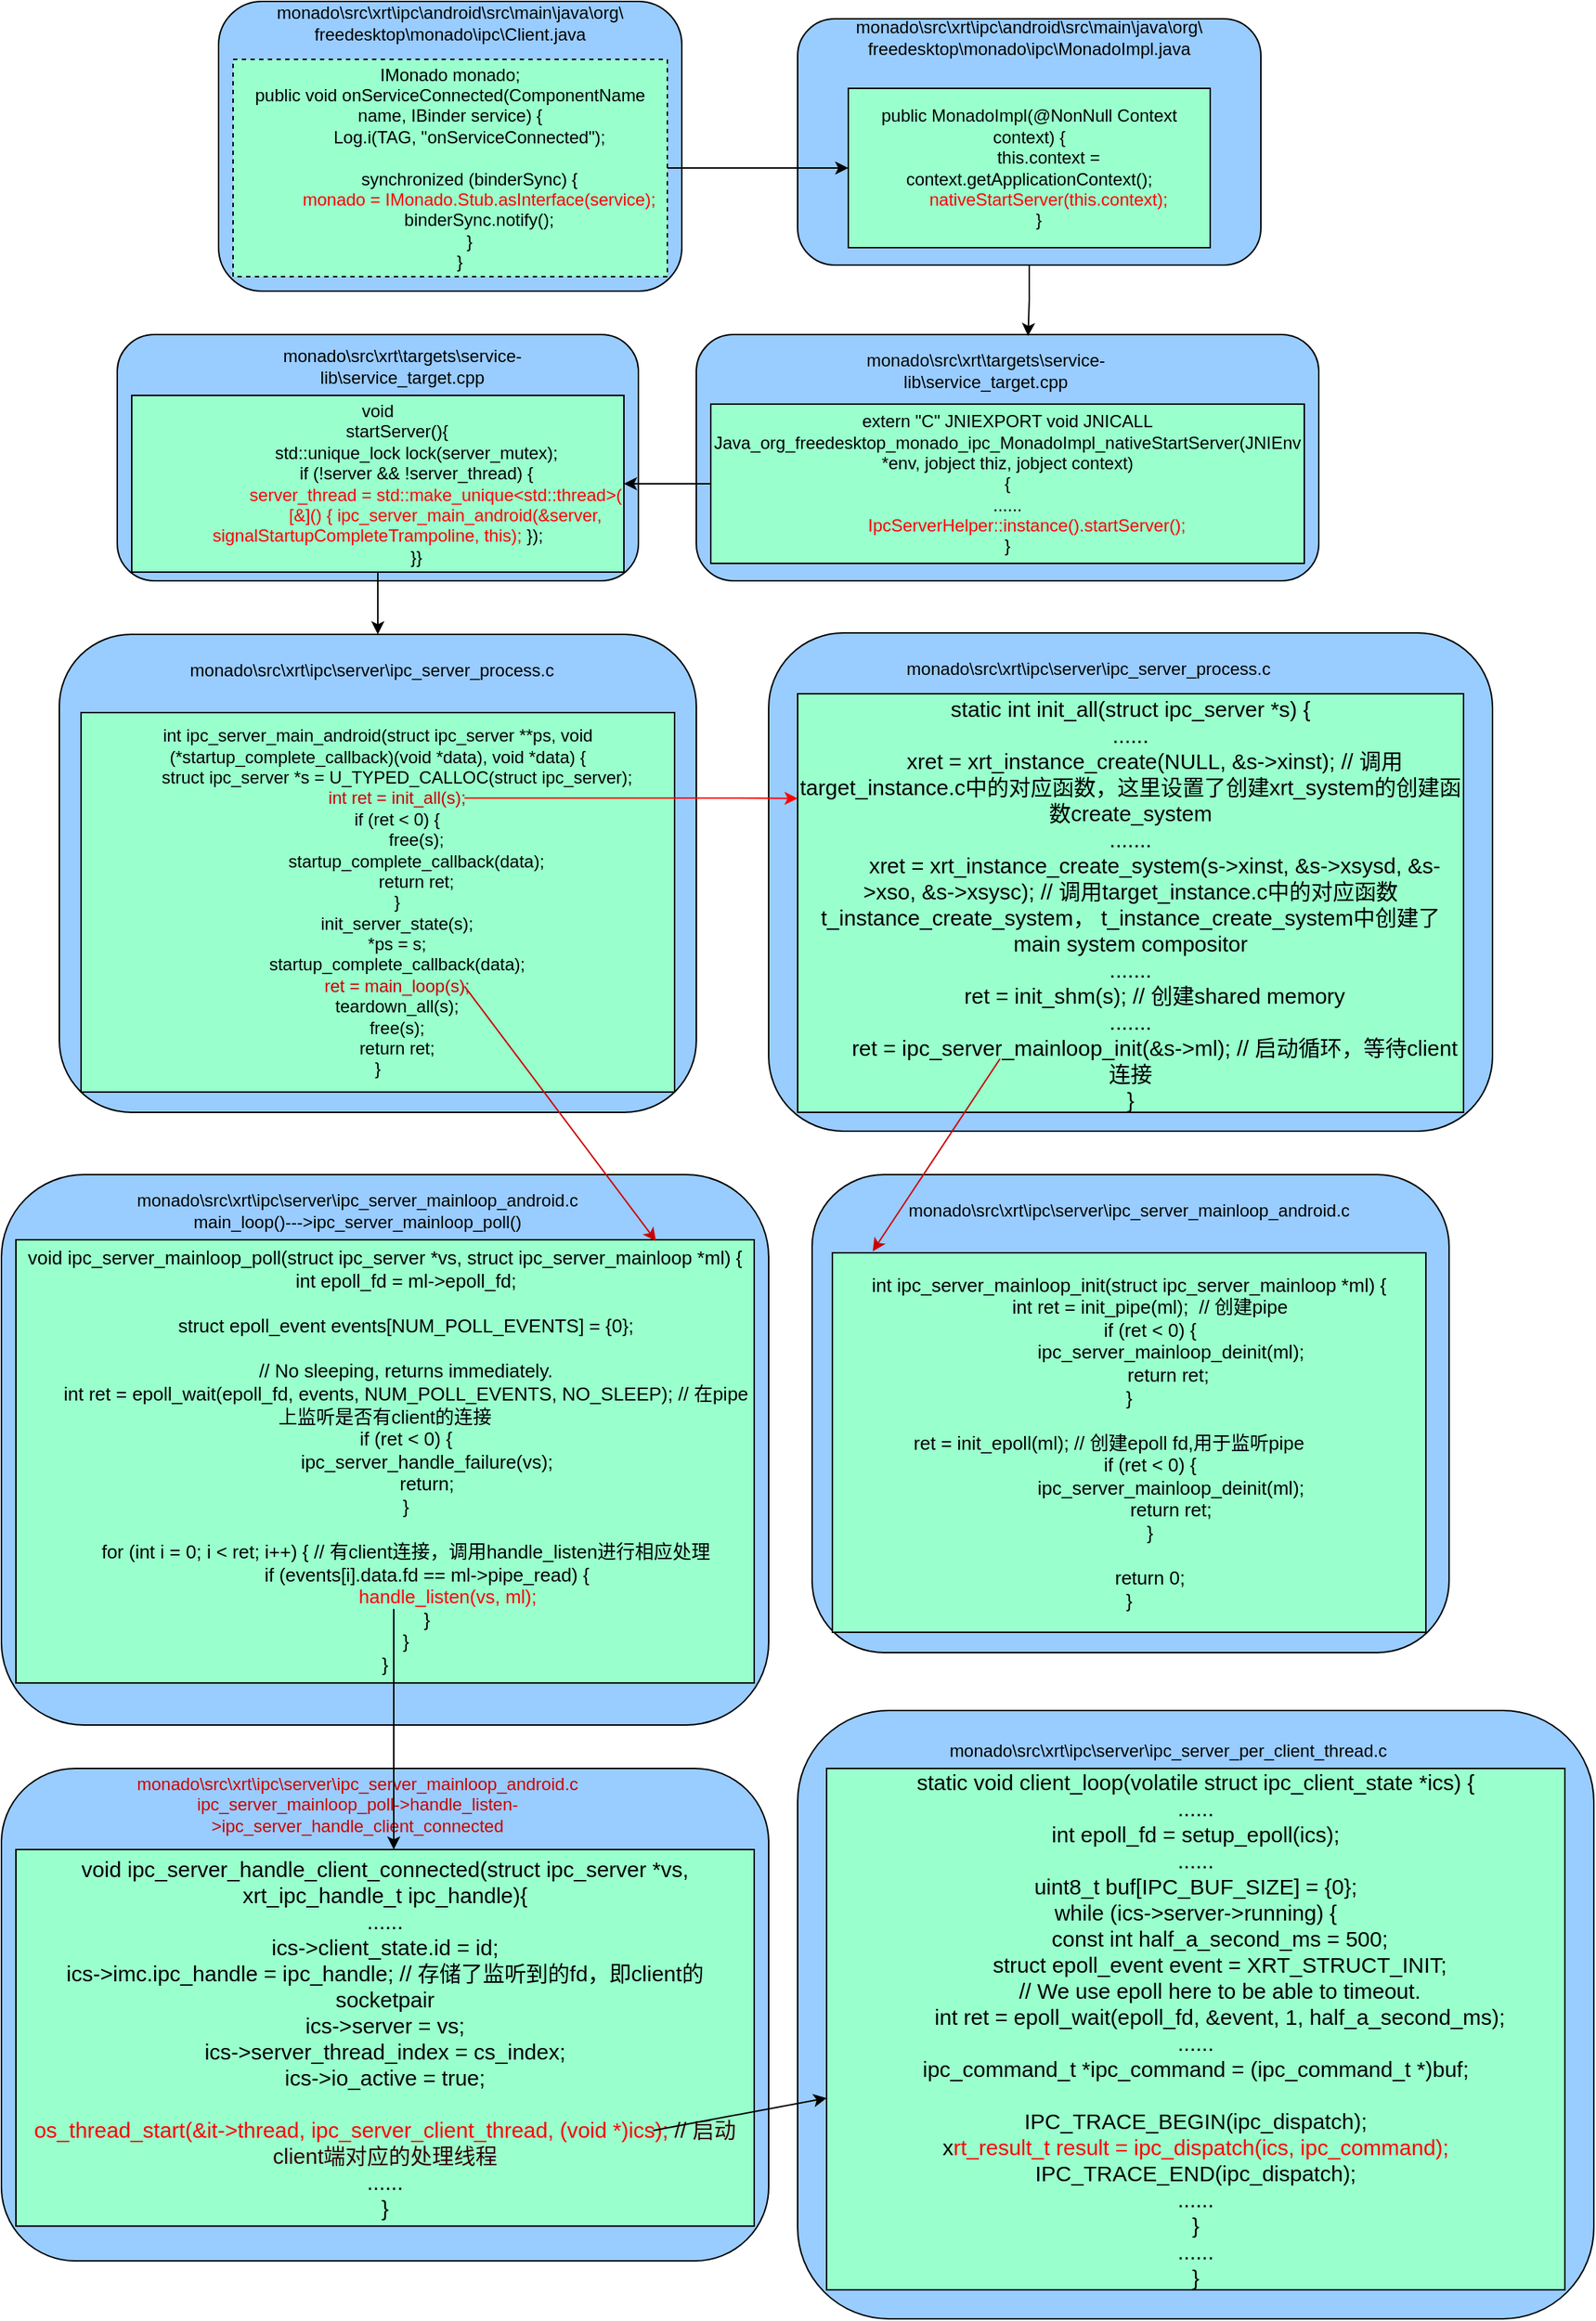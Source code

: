 <mxfile version="24.5.3" type="device">
  <diagram name="第 1 页" id="DjM0J3iRukNFVjdtuBvq">
    <mxGraphModel dx="1707" dy="434" grid="1" gridSize="10" guides="1" tooltips="1" connect="1" arrows="1" fold="1" page="1" pageScale="1" pageWidth="827" pageHeight="1169" math="0" shadow="0">
      <root>
        <mxCell id="0" />
        <mxCell id="1" parent="0" />
        <mxCell id="3gWC5cmQowpT4z6r7fdU-1" value="" style="rounded=1;whiteSpace=wrap;html=1;fillColor=#99CCFF;" vertex="1" parent="1">
          <mxGeometry x="40" y="10" width="320" height="200" as="geometry" />
        </mxCell>
        <mxCell id="3gWC5cmQowpT4z6r7fdU-2" value="monado\src\xrt\ipc\android\src\main\java\org\&lt;div&gt;freedesktop\monado\ipc\Client.java&lt;/div&gt;" style="text;html=1;align=center;verticalAlign=middle;whiteSpace=wrap;rounded=0;" vertex="1" parent="1">
          <mxGeometry x="170" y="10" width="60" height="30" as="geometry" />
        </mxCell>
        <mxCell id="3gWC5cmQowpT4z6r7fdU-3" value="&lt;font style=&quot;font-size: 12px;&quot;&gt;IMonado monado;&lt;/font&gt;&lt;div style=&quot;&quot;&gt;&lt;div style=&quot;&quot;&gt;&lt;font style=&quot;font-size: 12px;&quot;&gt;public void onServiceConnected(ComponentName name, IBinder service) {&lt;/font&gt;&lt;/div&gt;&lt;div style=&quot;&quot;&gt;&lt;font style=&quot;font-size: 12px;&quot;&gt;&amp;nbsp; &amp;nbsp; &amp;nbsp; &amp;nbsp; Log.i(TAG, &quot;onServiceConnected&quot;);&lt;/font&gt;&lt;/div&gt;&lt;div style=&quot;&quot;&gt;&lt;font style=&quot;font-size: 12px;&quot;&gt;&lt;br&gt;&lt;/font&gt;&lt;/div&gt;&lt;div style=&quot;&quot;&gt;&lt;font style=&quot;font-size: 12px;&quot;&gt;&amp;nbsp; &amp;nbsp; &amp;nbsp; &amp;nbsp; synchronized (binderSync) {&lt;/font&gt;&lt;/div&gt;&lt;div style=&quot;&quot;&gt;&lt;font style=&quot;font-size: 12px;&quot;&gt;&amp;nbsp; &amp;nbsp; &amp;nbsp; &amp;nbsp; &amp;nbsp; &amp;nbsp; &lt;font style=&quot;font-size: 12px;&quot; color=&quot;#ff0000&quot;&gt;monado = IMonado.Stub.asInterface(service);&lt;/font&gt;&lt;/font&gt;&lt;/div&gt;&lt;div style=&quot;&quot;&gt;&lt;font style=&quot;font-size: 12px;&quot;&gt;&amp;nbsp; &amp;nbsp; &amp;nbsp; &amp;nbsp; &amp;nbsp; &amp;nbsp; binderSync.notify();&lt;/font&gt;&lt;/div&gt;&lt;div style=&quot;&quot;&gt;&lt;font style=&quot;font-size: 12px;&quot;&gt;&amp;nbsp; &amp;nbsp; &amp;nbsp; &amp;nbsp; }&lt;/font&gt;&lt;/div&gt;&lt;div style=&quot;&quot;&gt;&lt;font style=&quot;font-size: 12px;&quot;&gt;&amp;nbsp; &amp;nbsp; }&lt;/font&gt;&lt;/div&gt;&lt;/div&gt;" style="rounded=0;whiteSpace=wrap;html=1;dashed=1;fillColor=#99FFCC;" vertex="1" parent="1">
          <mxGeometry x="50" y="50" width="300" height="150" as="geometry" />
        </mxCell>
        <mxCell id="3gWC5cmQowpT4z6r7fdU-4" value="" style="rounded=1;whiteSpace=wrap;html=1;fillColor=#99CCFF;" vertex="1" parent="1">
          <mxGeometry x="440" y="22" width="320" height="170" as="geometry" />
        </mxCell>
        <mxCell id="3gWC5cmQowpT4z6r7fdU-5" value="monado\src\xrt\ipc\android\src\main\java\org\&lt;div&gt;freedesktop\monado\ipc\MonadoImpl&lt;span style=&quot;background-color: initial;&quot;&gt;.java&lt;/span&gt;&lt;/div&gt;" style="text;html=1;align=center;verticalAlign=middle;whiteSpace=wrap;rounded=0;" vertex="1" parent="1">
          <mxGeometry x="570" y="20" width="60" height="30" as="geometry" />
        </mxCell>
        <mxCell id="3gWC5cmQowpT4z6r7fdU-6" value="&lt;div&gt;public MonadoImpl(@NonNull Context context) {&lt;/div&gt;&lt;div&gt;&amp;nbsp; &amp;nbsp; &amp;nbsp; &amp;nbsp; this.context = context.getApplicationContext();&lt;/div&gt;&lt;div&gt;&amp;nbsp; &amp;nbsp; &amp;nbsp; &amp;nbsp; &lt;font color=&quot;#ff0000&quot;&gt;nativeStartServer(this.context);&lt;/font&gt;&lt;/div&gt;&lt;div&gt;&amp;nbsp; &amp;nbsp; }&lt;/div&gt;" style="rounded=0;whiteSpace=wrap;html=1;fillColor=#99FFCC;" vertex="1" parent="1">
          <mxGeometry x="475" y="70" width="250" height="110" as="geometry" />
        </mxCell>
        <mxCell id="3gWC5cmQowpT4z6r7fdU-9" value="" style="rounded=1;whiteSpace=wrap;html=1;fillColor=#99CCFF;" vertex="1" parent="1">
          <mxGeometry x="370" y="240" width="430" height="170" as="geometry" />
        </mxCell>
        <mxCell id="3gWC5cmQowpT4z6r7fdU-10" value="&lt;div&gt;extern &quot;C&quot; JNIEXPORT void JNICALL&lt;/div&gt;&lt;div&gt;Java_org_freedesktop_monado_ipc_MonadoImpl_nativeStartServer(JNIEnv *env, jobject thiz, jobject context)&lt;/div&gt;&lt;div&gt;{&lt;/div&gt;&lt;div&gt;......&lt;/div&gt;&lt;div&gt;&lt;span style=&quot;white-space: normal;&quot;&gt;&lt;span style=&quot;white-space:pre&quot;&gt;&#x9;&lt;/span&gt;&lt;font color=&quot;#ff0000&quot;&gt;IpcServerHelper::instance().startServer();&lt;/font&gt;&lt;/span&gt;&lt;/div&gt;&lt;div&gt;}&lt;/div&gt;" style="rounded=0;whiteSpace=wrap;html=1;fillColor=#99FFCC;" vertex="1" parent="1">
          <mxGeometry x="380" y="288" width="410" height="110" as="geometry" />
        </mxCell>
        <mxCell id="3gWC5cmQowpT4z6r7fdU-11" value="monado\src\xrt\targets\service-lib\service_target.cpp" style="text;html=1;align=center;verticalAlign=middle;whiteSpace=wrap;rounded=0;" vertex="1" parent="1">
          <mxGeometry x="540" y="250" width="60" height="30" as="geometry" />
        </mxCell>
        <mxCell id="3gWC5cmQowpT4z6r7fdU-14" style="edgeStyle=orthogonalEdgeStyle;rounded=0;orthogonalLoop=1;jettySize=auto;html=1;" edge="1" parent="1" source="3gWC5cmQowpT4z6r7fdU-3" target="3gWC5cmQowpT4z6r7fdU-6">
          <mxGeometry relative="1" as="geometry" />
        </mxCell>
        <mxCell id="3gWC5cmQowpT4z6r7fdU-16" style="edgeStyle=orthogonalEdgeStyle;rounded=0;orthogonalLoop=1;jettySize=auto;html=1;entryX=0.533;entryY=0.006;entryDx=0;entryDy=0;entryPerimeter=0;" edge="1" parent="1" source="3gWC5cmQowpT4z6r7fdU-4" target="3gWC5cmQowpT4z6r7fdU-9">
          <mxGeometry relative="1" as="geometry" />
        </mxCell>
        <mxCell id="3gWC5cmQowpT4z6r7fdU-21" value="" style="rounded=1;whiteSpace=wrap;html=1;fillColor=#99CCFF;" vertex="1" parent="1">
          <mxGeometry x="-30" y="240" width="360" height="170" as="geometry" />
        </mxCell>
        <mxCell id="3gWC5cmQowpT4z6r7fdU-30" style="edgeStyle=orthogonalEdgeStyle;rounded=0;orthogonalLoop=1;jettySize=auto;html=1;" edge="1" parent="1" source="3gWC5cmQowpT4z6r7fdU-22" target="3gWC5cmQowpT4z6r7fdU-26">
          <mxGeometry relative="1" as="geometry" />
        </mxCell>
        <mxCell id="3gWC5cmQowpT4z6r7fdU-22" value="&lt;div&gt;void&lt;/div&gt;&lt;div&gt;&lt;span style=&quot;white-space: normal;&quot;&gt;&lt;span style=&quot;white-space:pre&quot;&gt;&#x9;&lt;/span&gt;startServer()&lt;/span&gt;&lt;span style=&quot;background-color: initial;&quot;&gt;{&lt;/span&gt;&lt;/div&gt;&lt;div&gt;&lt;span style=&quot;white-space: normal;&quot;&gt;&lt;span style=&quot;white-space:pre&quot;&gt;&#x9;&#x9;&lt;/span&gt;std::unique_lock lock(server_mutex);&lt;/span&gt;&lt;/div&gt;&lt;div&gt;&lt;span style=&quot;white-space: normal;&quot;&gt;&lt;span style=&quot;white-space:pre&quot;&gt;&#x9;&#x9;&lt;/span&gt;if (!server &amp;amp;&amp;amp; !server_thread) {&lt;/span&gt;&lt;/div&gt;&lt;div&gt;&lt;span style=&quot;white-space: normal;&quot;&gt;&lt;span style=&quot;white-space:pre&quot;&gt;&#x9;&#x9;&#x9;&lt;/span&gt;&lt;font color=&quot;#ff0000&quot;&gt;server_thread = std::make_unique&amp;lt;std::thread&amp;gt;(&lt;/font&gt;&lt;/span&gt;&lt;/div&gt;&lt;div&gt;&lt;span style=&quot;white-space: normal;&quot;&gt;&lt;font color=&quot;#ff0000&quot;&gt;&lt;span style=&quot;white-space:pre&quot;&gt;&#x9;&#x9;&#x9;&lt;/span&gt;&amp;nbsp; &amp;nbsp; [&amp;amp;]() { ipc_server_main_android(&amp;amp;server, signalStartupCompleteTrampoline, this);&lt;/font&gt; });&lt;/span&gt;&lt;/div&gt;&lt;div&gt;&lt;span style=&quot;white-space: normal;&quot;&gt;&lt;span style=&quot;white-space:pre&quot;&gt;&#x9;&#x9;&lt;/span&gt;}&lt;/span&gt;&lt;span style=&quot;background-color: initial;&quot;&gt;}&lt;/span&gt;&lt;/div&gt;" style="rounded=0;whiteSpace=wrap;html=1;fillColor=#99FFCC;" vertex="1" parent="1">
          <mxGeometry x="-20" y="282" width="340" height="122" as="geometry" />
        </mxCell>
        <mxCell id="3gWC5cmQowpT4z6r7fdU-23" value="monado\src\xrt\targets\service-lib\service_target.cpp" style="text;html=1;align=center;verticalAlign=middle;whiteSpace=wrap;rounded=0;" vertex="1" parent="1">
          <mxGeometry x="137" y="247" width="60" height="30" as="geometry" />
        </mxCell>
        <mxCell id="3gWC5cmQowpT4z6r7fdU-25" style="edgeStyle=orthogonalEdgeStyle;rounded=0;orthogonalLoop=1;jettySize=auto;html=1;" edge="1" parent="1" source="3gWC5cmQowpT4z6r7fdU-10" target="3gWC5cmQowpT4z6r7fdU-22">
          <mxGeometry relative="1" as="geometry" />
        </mxCell>
        <mxCell id="3gWC5cmQowpT4z6r7fdU-26" value="" style="rounded=1;whiteSpace=wrap;html=1;fillColor=#99CCFF;" vertex="1" parent="1">
          <mxGeometry x="-70" y="447" width="440" height="330" as="geometry" />
        </mxCell>
        <mxCell id="3gWC5cmQowpT4z6r7fdU-27" value="&lt;div&gt;int&amp;nbsp;&lt;span style=&quot;background-color: initial;&quot;&gt;ipc_server_main_android(struct ipc_server **ps, void (*startup_complete_callback)(void *data), void *data)&amp;nbsp;&lt;/span&gt;&lt;span style=&quot;background-color: initial;&quot;&gt;{&lt;/span&gt;&lt;/div&gt;&lt;div&gt;&lt;span style=&quot;white-space: normal;&quot;&gt;&lt;span style=&quot;white-space:pre&quot;&gt;&#x9;&lt;/span&gt;struct ipc_server *s = U_TYPED_CALLOC(struct ipc_server);&lt;/span&gt;&lt;/div&gt;&lt;div&gt;&lt;span style=&quot;white-space: normal;&quot;&gt;&lt;span style=&quot;white-space:pre&quot;&gt;&#x9;&lt;/span&gt;&lt;font color=&quot;#cc0000&quot;&gt;int ret = init_all(s);&lt;/font&gt;&lt;/span&gt;&lt;/div&gt;&lt;div&gt;&lt;span style=&quot;white-space: normal;&quot;&gt;&lt;span style=&quot;white-space:pre&quot;&gt;&#x9;&lt;/span&gt;if (ret &amp;lt; 0) {&lt;/span&gt;&lt;/div&gt;&lt;div&gt;&lt;span style=&quot;white-space: normal;&quot;&gt;&lt;span style=&quot;white-space:pre&quot;&gt;&#x9;&#x9;&lt;/span&gt;free(s);&lt;/span&gt;&lt;/div&gt;&lt;div&gt;&lt;span style=&quot;white-space: normal;&quot;&gt;&lt;span style=&quot;white-space:pre&quot;&gt;&#x9;&#x9;&lt;/span&gt;startup_complete_callback(data);&lt;/span&gt;&lt;/div&gt;&lt;div&gt;&lt;span style=&quot;white-space: normal;&quot;&gt;&lt;span style=&quot;white-space:pre&quot;&gt;&#x9;&#x9;&lt;/span&gt;return ret;&lt;/span&gt;&lt;/div&gt;&lt;div&gt;&lt;span style=&quot;white-space: normal;&quot;&gt;&lt;span style=&quot;white-space:pre&quot;&gt;&#x9;&lt;/span&gt;}&lt;/span&gt;&lt;/div&gt;&lt;div&gt;&lt;span style=&quot;white-space: normal;&quot;&gt;&lt;span style=&quot;white-space:pre&quot;&gt;&#x9;&lt;/span&gt;init_server_state(s);&lt;/span&gt;&lt;/div&gt;&lt;div&gt;&lt;span style=&quot;white-space: normal;&quot;&gt;&lt;span style=&quot;white-space:pre&quot;&gt;&#x9;&lt;/span&gt;*ps = s;&lt;/span&gt;&lt;/div&gt;&lt;div&gt;&lt;span style=&quot;white-space: normal;&quot;&gt;&lt;span style=&quot;white-space:pre&quot;&gt;&#x9;&lt;/span&gt;startup_complete_callback(data);&lt;/span&gt;&lt;/div&gt;&lt;div&gt;&lt;span style=&quot;white-space: normal;&quot;&gt;&lt;span style=&quot;white-space:pre&quot;&gt;&#x9;&lt;/span&gt;&lt;font color=&quot;#cc0000&quot;&gt;ret = main_loop(s);&lt;/font&gt;&lt;/span&gt;&lt;/div&gt;&lt;div&gt;&lt;span style=&quot;white-space: normal;&quot;&gt;&lt;span style=&quot;white-space:pre&quot;&gt;&#x9;&lt;/span&gt;teardown_all(s);&lt;/span&gt;&lt;/div&gt;&lt;div&gt;&lt;span style=&quot;white-space: normal;&quot;&gt;&lt;span style=&quot;white-space:pre&quot;&gt;&#x9;&lt;/span&gt;free(s);&lt;/span&gt;&lt;/div&gt;&lt;div&gt;&lt;span style=&quot;white-space: normal;&quot;&gt;&lt;span style=&quot;white-space:pre&quot;&gt;&#x9;&lt;/span&gt;return ret;&lt;/span&gt;&lt;/div&gt;&lt;div&gt;}&lt;/div&gt;" style="rounded=0;whiteSpace=wrap;html=1;fillColor=#99FFCC;" vertex="1" parent="1">
          <mxGeometry x="-55" y="501" width="410" height="262" as="geometry" />
        </mxCell>
        <mxCell id="3gWC5cmQowpT4z6r7fdU-28" value="monado\src\xrt\ipc\server\ipc_server_process.c" style="text;html=1;align=center;verticalAlign=middle;whiteSpace=wrap;rounded=0;" vertex="1" parent="1">
          <mxGeometry x="116" y="457" width="60" height="30" as="geometry" />
        </mxCell>
        <mxCell id="3gWC5cmQowpT4z6r7fdU-31" value="" style="rounded=1;whiteSpace=wrap;html=1;fillColor=#99CCFF;" vertex="1" parent="1">
          <mxGeometry x="420" y="446" width="500" height="344" as="geometry" />
        </mxCell>
        <mxCell id="3gWC5cmQowpT4z6r7fdU-32" value="&lt;div style=&quot;font-size: 15px;&quot;&gt;&lt;font style=&quot;font-size: 15px;&quot;&gt;static int&amp;nbsp;&lt;span style=&quot;background-color: initial;&quot;&gt;init_all(struct ipc_server *s)&amp;nbsp;&lt;/span&gt;&lt;span style=&quot;background-color: initial;&quot;&gt;{&lt;/span&gt;&lt;/font&gt;&lt;/div&gt;&lt;div style=&quot;font-size: 15px;&quot;&gt;&lt;span style=&quot;background-color: initial;&quot;&gt;&lt;font style=&quot;font-size: 15px;&quot;&gt;......&lt;/font&gt;&lt;/span&gt;&lt;/div&gt;&lt;div style=&quot;font-size: 15px;&quot;&gt;&lt;font style=&quot;font-size: 15px;&quot;&gt;&lt;span style=&quot;white-space: normal;&quot;&gt;&lt;span style=&quot;white-space:pre&quot;&gt;&#x9;&lt;/span&gt;xret = xrt_instance_create(NULL, &amp;amp;s-&amp;gt;xinst); // 调用target_instance.c中的对应函数，这里设置了创建xrt_system的创建函数&lt;/span&gt;&lt;span style=&quot;background-color: initial;&quot;&gt;create_system&lt;/span&gt;&lt;/font&gt;&lt;/div&gt;&lt;div style=&quot;font-size: 15px;&quot;&gt;&lt;span style=&quot;white-space: normal;&quot;&gt;&lt;font style=&quot;font-size: 15px;&quot;&gt;.......&lt;/font&gt;&lt;/span&gt;&lt;/div&gt;&lt;div style=&quot;font-size: 15px;&quot;&gt;&lt;font style=&quot;font-size: 15px;&quot;&gt;&lt;span style=&quot;white-space: normal;&quot;&gt;&lt;span style=&quot;white-space:pre&quot;&gt;&#x9;&lt;/span&gt;xret = xrt_instance_create_system(s-&amp;gt;xinst, &amp;amp;s-&amp;gt;xsysd, &amp;amp;s-&amp;gt;xso, &amp;amp;s-&amp;gt;xsysc); //&amp;nbsp;&lt;/span&gt;&lt;span style=&quot;background-color: initial;&quot;&gt;调用target_instance.c中的对应函数&lt;/span&gt;&lt;span style=&quot;background-color: initial;&quot;&gt;t_instance_create_system，&amp;nbsp;&lt;/span&gt;&lt;span style=&quot;background-color: initial;&quot;&gt;t_instance_create_system中创建了&lt;/span&gt;&lt;span style=&quot;background-color: initial;&quot;&gt;main system compositor&lt;/span&gt;&lt;/font&gt;&lt;/div&gt;&lt;div style=&quot;font-size: 15px;&quot;&gt;&lt;span style=&quot;white-space: normal;&quot;&gt;&lt;font style=&quot;font-size: 15px;&quot;&gt;.......&lt;/font&gt;&lt;/span&gt;&lt;/div&gt;&lt;div style=&quot;font-size: 15px;&quot;&gt;&lt;span style=&quot;white-space: normal;&quot;&gt;&lt;font style=&quot;font-size: 15px;&quot;&gt;&lt;span style=&quot;white-space:pre&quot;&gt;&#x9;&lt;/span&gt;ret = init_shm(s); // 创建shared memory&lt;/font&gt;&lt;/span&gt;&lt;/div&gt;&lt;div style=&quot;font-size: 15px;&quot;&gt;&lt;span style=&quot;white-space: normal;&quot;&gt;&lt;font style=&quot;font-size: 15px;&quot;&gt;.......&lt;/font&gt;&lt;/span&gt;&lt;/div&gt;&lt;div style=&quot;font-size: 15px;&quot;&gt;&lt;span style=&quot;white-space: normal;&quot;&gt;&lt;font style=&quot;font-size: 15px;&quot;&gt;&lt;span style=&quot;white-space:pre&quot;&gt;&#x9;&lt;/span&gt;ret = ipc_server_mainloop_init(&amp;amp;s-&amp;gt;ml); // 启动循环，等待client连接&lt;/font&gt;&lt;/span&gt;&lt;/div&gt;&lt;div style=&quot;font-size: 15px;&quot;&gt;&lt;font style=&quot;font-size: 15px;&quot;&gt;}&lt;/font&gt;&lt;/div&gt;" style="rounded=0;whiteSpace=wrap;html=1;fillColor=#99FFCC;" vertex="1" parent="1">
          <mxGeometry x="440" y="488" width="460" height="289" as="geometry" />
        </mxCell>
        <mxCell id="3gWC5cmQowpT4z6r7fdU-33" value="monado\src\xrt\ipc\server\ipc_server_process.c" style="text;html=1;align=center;verticalAlign=middle;whiteSpace=wrap;rounded=0;" vertex="1" parent="1">
          <mxGeometry x="611" y="456" width="60" height="30" as="geometry" />
        </mxCell>
        <mxCell id="3gWC5cmQowpT4z6r7fdU-34" style="edgeStyle=orthogonalEdgeStyle;rounded=0;orthogonalLoop=1;jettySize=auto;html=1;entryX=0;entryY=0.25;entryDx=0;entryDy=0;exitX=0.646;exitY=0.225;exitDx=0;exitDy=0;exitPerimeter=0;strokeColor=#FF0000;" edge="1" parent="1" source="3gWC5cmQowpT4z6r7fdU-27" target="3gWC5cmQowpT4z6r7fdU-32">
          <mxGeometry relative="1" as="geometry">
            <mxPoint x="430" y="633" as="targetPoint" />
          </mxGeometry>
        </mxCell>
        <mxCell id="3gWC5cmQowpT4z6r7fdU-35" value="" style="rounded=1;whiteSpace=wrap;html=1;fillColor=#99CCFF;" vertex="1" parent="1">
          <mxGeometry x="-110" y="820" width="530" height="380" as="geometry" />
        </mxCell>
        <mxCell id="3gWC5cmQowpT4z6r7fdU-36" value="&lt;div style=&quot;font-size: 13px;&quot;&gt;&lt;font style=&quot;font-size: 13px;&quot;&gt;void&amp;nbsp;&lt;span style=&quot;background-color: initial;&quot;&gt;ipc_server_mainloop_poll(struct ipc_server *vs, struct ipc_server_mainloop *ml)&amp;nbsp;&lt;/span&gt;&lt;span style=&quot;background-color: initial;&quot;&gt;{&lt;/span&gt;&lt;/font&gt;&lt;/div&gt;&lt;div style=&quot;font-size: 13px;&quot;&gt;&lt;span style=&quot;white-space: normal;&quot;&gt;&lt;font style=&quot;font-size: 13px;&quot;&gt;&lt;span style=&quot;white-space:pre&quot;&gt;&#x9;&lt;/span&gt;int epoll_fd = ml-&amp;gt;epoll_fd;&lt;/font&gt;&lt;/span&gt;&lt;/div&gt;&lt;div style=&quot;font-size: 13px;&quot;&gt;&lt;font style=&quot;font-size: 13px;&quot;&gt;&lt;br&gt;&lt;/font&gt;&lt;/div&gt;&lt;div style=&quot;font-size: 13px;&quot;&gt;&lt;span style=&quot;white-space: normal;&quot;&gt;&lt;font style=&quot;font-size: 13px;&quot;&gt;&lt;span style=&quot;white-space:pre&quot;&gt;&#x9;&lt;/span&gt;struct epoll_event events[NUM_POLL_EVENTS] = {0};&lt;/font&gt;&lt;/span&gt;&lt;/div&gt;&lt;div style=&quot;font-size: 13px;&quot;&gt;&lt;font style=&quot;font-size: 13px;&quot;&gt;&lt;br&gt;&lt;/font&gt;&lt;/div&gt;&lt;div style=&quot;font-size: 13px;&quot;&gt;&lt;span style=&quot;white-space: normal;&quot;&gt;&lt;font style=&quot;font-size: 13px;&quot;&gt;&lt;span style=&quot;white-space:pre&quot;&gt;&#x9;&lt;/span&gt;// No sleeping, returns immediately.&lt;/font&gt;&lt;/span&gt;&lt;/div&gt;&lt;div style=&quot;font-size: 13px;&quot;&gt;&lt;span style=&quot;white-space: normal;&quot;&gt;&lt;font style=&quot;font-size: 13px;&quot;&gt;&lt;span style=&quot;white-space:pre&quot;&gt;&#x9;&lt;/span&gt;int ret = epoll_wait(epoll_fd, events, NUM_POLL_EVENTS, NO_SLEEP); // 在pipe上监听是否有client的连接&lt;/font&gt;&lt;/span&gt;&lt;/div&gt;&lt;div style=&quot;font-size: 13px;&quot;&gt;&lt;span style=&quot;white-space: normal;&quot;&gt;&lt;font style=&quot;font-size: 13px;&quot;&gt;&lt;span style=&quot;white-space:pre&quot;&gt;&#x9;&lt;/span&gt;if (ret &amp;lt; 0) {&lt;/font&gt;&lt;/span&gt;&lt;/div&gt;&lt;div style=&quot;font-size: 13px;&quot;&gt;&lt;span style=&quot;white-space: normal;&quot;&gt;&lt;font style=&quot;font-size: 13px;&quot;&gt;&lt;span style=&quot;white-space:pre&quot;&gt;&#x9;&#x9;&lt;/span&gt;ipc_server_handle_failure(vs);&lt;/font&gt;&lt;/span&gt;&lt;/div&gt;&lt;div style=&quot;font-size: 13px;&quot;&gt;&lt;span style=&quot;white-space: normal;&quot;&gt;&lt;font style=&quot;font-size: 13px;&quot;&gt;&lt;span style=&quot;white-space:pre&quot;&gt;&#x9;&#x9;&lt;/span&gt;return;&lt;/font&gt;&lt;/span&gt;&lt;/div&gt;&lt;div style=&quot;font-size: 13px;&quot;&gt;&lt;span style=&quot;white-space: normal;&quot;&gt;&lt;font style=&quot;font-size: 13px;&quot;&gt;&lt;span style=&quot;white-space:pre&quot;&gt;&#x9;&lt;/span&gt;}&lt;/font&gt;&lt;/span&gt;&lt;/div&gt;&lt;div style=&quot;font-size: 13px;&quot;&gt;&lt;font style=&quot;font-size: 13px;&quot;&gt;&lt;br&gt;&lt;/font&gt;&lt;/div&gt;&lt;div style=&quot;font-size: 13px;&quot;&gt;&lt;font style=&quot;font-size: 13px;&quot;&gt;&lt;span style=&quot;white-space: normal;&quot;&gt;&lt;span style=&quot;white-space:pre&quot;&gt;&#x9;&lt;/span&gt;for (int i = 0; i &amp;lt; ret; i++) { // 有client连接，调用&lt;/span&gt;&lt;span style=&quot;background-color: initial;&quot;&gt;handle_listen进行相应处理&lt;/span&gt;&lt;/font&gt;&lt;/div&gt;&lt;div style=&quot;font-size: 13px;&quot;&gt;&lt;span style=&quot;white-space: normal;&quot;&gt;&lt;font style=&quot;font-size: 13px;&quot;&gt;&lt;span style=&quot;white-space:pre&quot;&gt;&#x9;&#x9;&lt;/span&gt;if (events[i].data.fd == ml-&amp;gt;pipe_read) {&lt;/font&gt;&lt;/span&gt;&lt;/div&gt;&lt;div style=&quot;font-size: 13px;&quot;&gt;&lt;span style=&quot;white-space: normal;&quot;&gt;&lt;font style=&quot;font-size: 13px;&quot;&gt;&lt;span style=&quot;white-space:pre&quot;&gt;&#x9;&#x9;&#x9;&lt;/span&gt;&lt;font color=&quot;#ff0000&quot;&gt;handle_listen(vs, ml);&lt;/font&gt;&lt;/font&gt;&lt;/span&gt;&lt;/div&gt;&lt;div style=&quot;font-size: 13px;&quot;&gt;&lt;span style=&quot;white-space: normal;&quot;&gt;&lt;font style=&quot;font-size: 13px;&quot;&gt;&lt;span style=&quot;white-space:pre&quot;&gt;&#x9;&#x9;&lt;/span&gt;}&lt;/font&gt;&lt;/span&gt;&lt;/div&gt;&lt;div style=&quot;font-size: 13px;&quot;&gt;&lt;span style=&quot;white-space: normal;&quot;&gt;&lt;font style=&quot;font-size: 13px;&quot;&gt;&lt;span style=&quot;white-space:pre&quot;&gt;&#x9;&lt;/span&gt;}&lt;/font&gt;&lt;/span&gt;&lt;/div&gt;&lt;div style=&quot;font-size: 13px;&quot;&gt;&lt;font style=&quot;font-size: 13px;&quot;&gt;}&lt;/font&gt;&lt;/div&gt;" style="rounded=0;whiteSpace=wrap;html=1;fillColor=#99FFCC;" vertex="1" parent="1">
          <mxGeometry x="-100" y="865" width="510" height="306" as="geometry" />
        </mxCell>
        <mxCell id="3gWC5cmQowpT4z6r7fdU-37" value="&lt;div&gt;monado\src\xrt\ipc\server\ipc_server_mainloop_android.c&lt;br&gt;&lt;/div&gt;&lt;div&gt;main_loop()---&amp;gt;ipc_server_mainloop_poll()&lt;/div&gt;" style="text;html=1;align=center;verticalAlign=middle;whiteSpace=wrap;rounded=0;" vertex="1" parent="1">
          <mxGeometry x="106" y="830" width="60" height="30" as="geometry" />
        </mxCell>
        <mxCell id="3gWC5cmQowpT4z6r7fdU-41" value="" style="rounded=1;whiteSpace=wrap;html=1;fillColor=#99CCFF;" vertex="1" parent="1">
          <mxGeometry x="450" y="820" width="440" height="330" as="geometry" />
        </mxCell>
        <mxCell id="3gWC5cmQowpT4z6r7fdU-42" value="&lt;div style=&quot;font-size: 13px;&quot;&gt;&lt;font style=&quot;font-size: 13px;&quot;&gt;int&amp;nbsp;&lt;span style=&quot;background-color: initial;&quot;&gt;ipc_server_mainloop_init(struct ipc_server_mainloop *ml)&amp;nbsp;&lt;/span&gt;&lt;span style=&quot;background-color: initial;&quot;&gt;{&lt;/span&gt;&lt;/font&gt;&lt;/div&gt;&lt;div style=&quot;font-size: 13px;&quot;&gt;&lt;span style=&quot;white-space: normal;&quot;&gt;&lt;font style=&quot;font-size: 13px;&quot;&gt;&lt;span style=&quot;white-space:pre&quot;&gt;&#x9;&lt;/span&gt;int ret = init_pipe(ml);&amp;nbsp; // 创建pipe&lt;/font&gt;&lt;/span&gt;&lt;/div&gt;&lt;div style=&quot;font-size: 13px;&quot;&gt;&lt;span style=&quot;white-space: normal;&quot;&gt;&lt;font style=&quot;font-size: 13px;&quot;&gt;&lt;span style=&quot;white-space:pre&quot;&gt;&#x9;&lt;/span&gt;if (ret &amp;lt; 0) {&lt;/font&gt;&lt;/span&gt;&lt;/div&gt;&lt;div style=&quot;font-size: 13px;&quot;&gt;&lt;span style=&quot;white-space: normal;&quot;&gt;&lt;font style=&quot;font-size: 13px;&quot;&gt;&lt;span style=&quot;white-space:pre&quot;&gt;&#x9;&#x9;&lt;/span&gt;ipc_server_mainloop_deinit(ml);&lt;/font&gt;&lt;/span&gt;&lt;/div&gt;&lt;div style=&quot;font-size: 13px;&quot;&gt;&lt;span style=&quot;white-space: normal;&quot;&gt;&lt;font style=&quot;font-size: 13px;&quot;&gt;&lt;span style=&quot;white-space:pre&quot;&gt;&#x9;&#x9;&lt;/span&gt;return ret;&amp;nbsp;&lt;/font&gt;&lt;/span&gt;&lt;/div&gt;&lt;div style=&quot;font-size: 13px;&quot;&gt;&lt;span style=&quot;background-color: initial;&quot;&gt;&lt;font style=&quot;font-size: 13px;&quot;&gt;}&lt;/font&gt;&lt;/span&gt;&lt;/div&gt;&lt;div style=&quot;font-size: 13px;&quot;&gt;&lt;span style=&quot;background-color: initial;&quot;&gt;&lt;font style=&quot;font-size: 13px;&quot;&gt;&lt;br&gt;&lt;/font&gt;&lt;/span&gt;&lt;/div&gt;&lt;div style=&quot;text-align: justify; font-size: 13px;&quot;&gt;&lt;span style=&quot;white-space: normal;&quot;&gt;&lt;font style=&quot;font-size: 13px;&quot;&gt;&lt;span style=&quot;white-space:pre&quot;&gt;&#x9;&lt;/span&gt;ret = init_epoll(ml); // 创建epoll fd,用于监听pipe&lt;/font&gt;&lt;/span&gt;&lt;/div&gt;&lt;div style=&quot;font-size: 13px;&quot;&gt;&lt;span style=&quot;white-space: normal;&quot;&gt;&lt;font style=&quot;font-size: 13px;&quot;&gt;&lt;span style=&quot;white-space:pre&quot;&gt;&#x9;&lt;/span&gt;if (ret &amp;lt; 0) {&lt;/font&gt;&lt;/span&gt;&lt;/div&gt;&lt;div style=&quot;font-size: 13px;&quot;&gt;&lt;span style=&quot;white-space: normal;&quot;&gt;&lt;font style=&quot;font-size: 13px;&quot;&gt;&lt;span style=&quot;white-space:pre&quot;&gt;&#x9;&#x9;&lt;/span&gt;ipc_server_mainloop_deinit(ml);&lt;/font&gt;&lt;/span&gt;&lt;/div&gt;&lt;div style=&quot;font-size: 13px;&quot;&gt;&lt;span style=&quot;white-space: normal;&quot;&gt;&lt;font style=&quot;font-size: 13px;&quot;&gt;&lt;span style=&quot;white-space:pre&quot;&gt;&#x9;&#x9;&lt;/span&gt;return ret;&lt;/font&gt;&lt;/span&gt;&lt;/div&gt;&lt;div style=&quot;font-size: 13px;&quot;&gt;&lt;span style=&quot;white-space: normal;&quot;&gt;&lt;font style=&quot;font-size: 13px;&quot;&gt;&lt;span style=&quot;white-space:pre&quot;&gt;&#x9;&lt;/span&gt;}&lt;/font&gt;&lt;/span&gt;&lt;/div&gt;&lt;div style=&quot;font-size: 13px;&quot;&gt;&lt;font style=&quot;font-size: 13px;&quot;&gt;&lt;br&gt;&lt;/font&gt;&lt;/div&gt;&lt;div style=&quot;font-size: 13px;&quot;&gt;&lt;span style=&quot;white-space: normal;&quot;&gt;&lt;font style=&quot;font-size: 13px;&quot;&gt;&lt;span style=&quot;white-space:pre&quot;&gt;&#x9;&lt;/span&gt;return 0;&lt;/font&gt;&lt;/span&gt;&lt;/div&gt;&lt;div style=&quot;font-size: 13px;&quot;&gt;&lt;font style=&quot;font-size: 13px;&quot;&gt;}&lt;/font&gt;&lt;/div&gt;" style="rounded=0;whiteSpace=wrap;html=1;fillColor=#99FFCC;" vertex="1" parent="1">
          <mxGeometry x="464" y="874" width="410" height="262" as="geometry" />
        </mxCell>
        <mxCell id="3gWC5cmQowpT4z6r7fdU-43" value="&lt;div&gt;&lt;span style=&quot;background-color: initial;&quot;&gt;monado\src\xrt\ipc\server\ipc_server_mainloop_android.c&lt;/span&gt;&lt;br&gt;&lt;/div&gt;" style="text;html=1;align=center;verticalAlign=middle;whiteSpace=wrap;rounded=0;" vertex="1" parent="1">
          <mxGeometry x="639" y="830" width="60" height="30" as="geometry" />
        </mxCell>
        <mxCell id="3gWC5cmQowpT4z6r7fdU-44" value="" style="endArrow=classic;html=1;rounded=0;exitX=0.304;exitY=0.872;exitDx=0;exitDy=0;exitPerimeter=0;entryX=0.068;entryY=-0.004;entryDx=0;entryDy=0;entryPerimeter=0;strokeColor=#CC0000;" edge="1" parent="1" source="3gWC5cmQowpT4z6r7fdU-32" target="3gWC5cmQowpT4z6r7fdU-42">
          <mxGeometry width="50" height="50" relative="1" as="geometry">
            <mxPoint x="440" y="870" as="sourcePoint" />
            <mxPoint x="490" y="820" as="targetPoint" />
          </mxGeometry>
        </mxCell>
        <mxCell id="3gWC5cmQowpT4z6r7fdU-45" value="" style="endArrow=classic;html=1;rounded=0;entryX=0.867;entryY=0.003;entryDx=0;entryDy=0;entryPerimeter=0;exitX=0.646;exitY=0.721;exitDx=0;exitDy=0;exitPerimeter=0;strokeColor=#CC0000;" edge="1" parent="1" source="3gWC5cmQowpT4z6r7fdU-27" target="3gWC5cmQowpT4z6r7fdU-36">
          <mxGeometry width="50" height="50" relative="1" as="geometry">
            <mxPoint x="160" y="800" as="sourcePoint" />
            <mxPoint x="260" y="780" as="targetPoint" />
          </mxGeometry>
        </mxCell>
        <mxCell id="3gWC5cmQowpT4z6r7fdU-46" value="" style="rounded=1;whiteSpace=wrap;html=1;fillColor=#99CCFF;" vertex="1" parent="1">
          <mxGeometry x="-110" y="1230" width="530" height="340" as="geometry" />
        </mxCell>
        <mxCell id="3gWC5cmQowpT4z6r7fdU-47" value="&lt;div style=&quot;font-size: 15px;&quot;&gt;&lt;font style=&quot;font-size: 15px;&quot;&gt;void ipc_server_handle_client_connected(struct ipc_server *vs, xrt_ipc_handle_t ipc_handle){&lt;/font&gt;&lt;/div&gt;&lt;div style=&quot;font-size: 15px;&quot;&gt;&lt;font style=&quot;font-size: 15px;&quot;&gt;......&lt;/font&gt;&lt;/div&gt;&lt;div style=&quot;font-size: 15px;&quot;&gt;&lt;div style=&quot;&quot;&gt;&lt;font style=&quot;font-size: 15px;&quot;&gt;ics-&amp;gt;client_state.id = id;&lt;/font&gt;&lt;/div&gt;&lt;div style=&quot;&quot;&gt;&lt;font style=&quot;font-size: 15px;&quot;&gt;ics-&amp;gt;imc.ipc_handle = ipc_handle; // 存储了监听到的fd，即client的socketpair&lt;/font&gt;&lt;/div&gt;&lt;div style=&quot;&quot;&gt;&lt;font style=&quot;font-size: 15px;&quot;&gt;ics-&amp;gt;server = vs;&lt;/font&gt;&lt;/div&gt;&lt;div style=&quot;&quot;&gt;&lt;font style=&quot;font-size: 15px;&quot;&gt;ics-&amp;gt;server_thread_index = cs_index;&lt;/font&gt;&lt;/div&gt;&lt;div style=&quot;&quot;&gt;&lt;font style=&quot;font-size: 15px;&quot;&gt;ics-&amp;gt;io_active = true;&lt;/font&gt;&lt;/div&gt;&lt;div style=&quot;&quot;&gt;&lt;font style=&quot;font-size: 15px;&quot;&gt;&lt;br&gt;&lt;/font&gt;&lt;/div&gt;&lt;div style=&quot;&quot;&gt;&lt;font color=&quot;#ff0000&quot; style=&quot;font-size: 15px;&quot;&gt;os_thread_start(&amp;amp;it-&amp;gt;thread, ipc_server_client_thread, (void *)ics); &lt;/font&gt;&lt;font color=&quot;#330000&quot; style=&quot;font-size: 15px;&quot;&gt;// 启动client端对应的处理线程&lt;/font&gt;&lt;/div&gt;&lt;/div&gt;&lt;div style=&quot;font-size: 15px;&quot;&gt;&lt;font style=&quot;font-size: 15px;&quot;&gt;......&lt;/font&gt;&lt;/div&gt;&lt;div style=&quot;font-size: 15px;&quot;&gt;&lt;font style=&quot;font-size: 15px;&quot;&gt;}&lt;/font&gt;&lt;br&gt;&lt;/div&gt;" style="rounded=0;whiteSpace=wrap;html=1;fillColor=#99FFCC;" vertex="1" parent="1">
          <mxGeometry x="-100" y="1286" width="510" height="260" as="geometry" />
        </mxCell>
        <mxCell id="3gWC5cmQowpT4z6r7fdU-48" value="&lt;div&gt;&lt;font color=&quot;#cc0000&quot;&gt;monado\src\xrt\ipc\server\ipc_server_mainloop_android.c&lt;/font&gt;&lt;/div&gt;&lt;div&gt;&lt;font color=&quot;#cc0000&quot;&gt;&lt;span style=&quot;background-color: initial;&quot;&gt;ipc_server_mainloop_poll-&amp;gt;handle_listen-&amp;gt;&lt;/span&gt;&lt;span style=&quot;background-color: initial;&quot;&gt;ipc_server_handle_client_connected&lt;/span&gt;&lt;/font&gt;&lt;/div&gt;" style="text;html=1;align=center;verticalAlign=middle;whiteSpace=wrap;rounded=0;" vertex="1" parent="1">
          <mxGeometry x="106" y="1240" width="60" height="30" as="geometry" />
        </mxCell>
        <mxCell id="3gWC5cmQowpT4z6r7fdU-49" value="" style="endArrow=classic;html=1;rounded=0;entryX=0.5;entryY=0;entryDx=0;entryDy=0;exitX=0.5;exitY=0.833;exitDx=0;exitDy=0;exitPerimeter=0;" edge="1" parent="1">
          <mxGeometry width="50" height="50" relative="1" as="geometry">
            <mxPoint x="161" y="1119.898" as="sourcePoint" />
            <mxPoint x="161" y="1286" as="targetPoint" />
          </mxGeometry>
        </mxCell>
        <mxCell id="3gWC5cmQowpT4z6r7fdU-50" value="" style="rounded=1;whiteSpace=wrap;html=1;fillColor=#99CCFF;" vertex="1" parent="1">
          <mxGeometry x="440" y="1190" width="550" height="420" as="geometry" />
        </mxCell>
        <mxCell id="3gWC5cmQowpT4z6r7fdU-51" value="&lt;div style=&quot;&quot;&gt;&lt;div style=&quot;font-size: 15px;&quot;&gt;static void&amp;nbsp;&lt;span style=&quot;background-color: initial;&quot;&gt;client_loop(volatile struct ipc_client_state *ics) {&lt;/span&gt;&lt;/div&gt;&lt;div style=&quot;&quot;&gt;&lt;span style=&quot;font-size: 15px;&quot;&gt;......&lt;/span&gt;&lt;/div&gt;&lt;div style=&quot;&quot;&gt;&lt;span style=&quot;font-size: 15px;&quot;&gt;int epoll_fd = setup_epoll(ics);&lt;/span&gt;&lt;br&gt;&lt;/div&gt;&lt;div style=&quot;&quot;&gt;&lt;span style=&quot;font-size: 15px;&quot;&gt;......&lt;/span&gt;&lt;/div&gt;&lt;div style=&quot;&quot;&gt;&lt;div style=&quot;&quot;&gt;&lt;span style=&quot;font-size: 15px;&quot;&gt;uint8_t buf[IPC_BUF_SIZE] = {0};&lt;/span&gt;&lt;/div&gt;&lt;div style=&quot;&quot;&gt;&lt;span style=&quot;font-size: 15px;&quot;&gt;while (ics-&amp;gt;server-&amp;gt;running) {&lt;/span&gt;&lt;/div&gt;&lt;div style=&quot;&quot;&gt;&lt;span style=&quot;font-size: 15px; white-space: normal;&quot;&gt;&lt;span style=&quot;white-space:pre&quot;&gt;&#x9;&lt;/span&gt;const int half_a_second_ms = 500;&lt;/span&gt;&lt;/div&gt;&lt;div style=&quot;&quot;&gt;&lt;span style=&quot;font-size: 15px; white-space: normal;&quot;&gt;&lt;span style=&quot;white-space:pre&quot;&gt;&#x9;&lt;/span&gt;struct epoll_event event = XRT_STRUCT_INIT;&lt;/span&gt;&lt;/div&gt;&lt;div style=&quot;&quot;&gt;&lt;span style=&quot;font-size: 15px; white-space: normal;&quot;&gt;&lt;span style=&quot;white-space:pre&quot;&gt;&#x9;&lt;/span&gt;// We use epoll here to be able to timeout.&lt;/span&gt;&lt;/div&gt;&lt;div style=&quot;&quot;&gt;&lt;span style=&quot;font-size: 15px; white-space: normal;&quot;&gt;&lt;span style=&quot;white-space: pre;&quot;&gt;&#x9;&lt;/span&gt;int ret = epoll_wait(epoll_fd, &amp;amp;event, 1, half_a_second_ms);&lt;/span&gt;&lt;/div&gt;&lt;/div&gt;&lt;div style=&quot;font-size: 15px;&quot;&gt;......&lt;/div&gt;&lt;div style=&quot;&quot;&gt;&lt;div style=&quot;&quot;&gt;&lt;span style=&quot;font-size: 15px;&quot;&gt;ipc_command_t *ipc_command = (ipc_command_t *)buf;&lt;/span&gt;&lt;/div&gt;&lt;div style=&quot;&quot;&gt;&lt;span style=&quot;font-size: 15px;&quot;&gt;&lt;br&gt;&lt;/span&gt;&lt;/div&gt;&lt;div style=&quot;&quot;&gt;&lt;span style=&quot;font-size: 15px;&quot;&gt;IPC_TRACE_BEGIN(ipc_dispatch);&lt;/span&gt;&lt;/div&gt;&lt;div style=&quot;&quot;&gt;&lt;span style=&quot;font-size: 15px;&quot;&gt;x&lt;font color=&quot;#ff0000&quot;&gt;rt_result_t result = ipc_dispatch(ics, ipc_command);&lt;/font&gt;&lt;/span&gt;&lt;/div&gt;&lt;div style=&quot;&quot;&gt;&lt;span style=&quot;font-size: 15px;&quot;&gt;IPC_TRACE_END(ipc_dispatch);&lt;/span&gt;&lt;/div&gt;&lt;div style=&quot;&quot;&gt;&lt;span style=&quot;font-size: 15px;&quot;&gt;......&lt;/span&gt;&lt;/div&gt;&lt;div style=&quot;&quot;&gt;&lt;span style=&quot;font-size: 15px;&quot;&gt;}&lt;/span&gt;&lt;/div&gt;&lt;div style=&quot;&quot;&gt;&lt;span style=&quot;font-size: 15px;&quot;&gt;......&lt;/span&gt;&lt;/div&gt;&lt;/div&gt;&lt;div style=&quot;font-size: 15px;&quot;&gt;}&lt;/div&gt;&lt;/div&gt;" style="rounded=0;whiteSpace=wrap;html=1;fillColor=#99FFCC;" vertex="1" parent="1">
          <mxGeometry x="460" y="1230" width="510" height="360" as="geometry" />
        </mxCell>
        <mxCell id="3gWC5cmQowpT4z6r7fdU-52" value="monado\src\xrt\ipc\server\ipc_server_per_client_thread.c" style="text;html=1;align=center;verticalAlign=middle;whiteSpace=wrap;rounded=0;" vertex="1" parent="1">
          <mxGeometry x="666" y="1203" width="60" height="30" as="geometry" />
        </mxCell>
        <mxCell id="3gWC5cmQowpT4z6r7fdU-53" value="" style="endArrow=classic;html=1;rounded=0;exitX=0.863;exitY=0.746;exitDx=0;exitDy=0;exitPerimeter=0;" edge="1" parent="1" source="3gWC5cmQowpT4z6r7fdU-47" target="3gWC5cmQowpT4z6r7fdU-51">
          <mxGeometry width="50" height="50" relative="1" as="geometry">
            <mxPoint x="430" y="1480" as="sourcePoint" />
            <mxPoint x="480" y="1430" as="targetPoint" />
          </mxGeometry>
        </mxCell>
      </root>
    </mxGraphModel>
  </diagram>
</mxfile>
